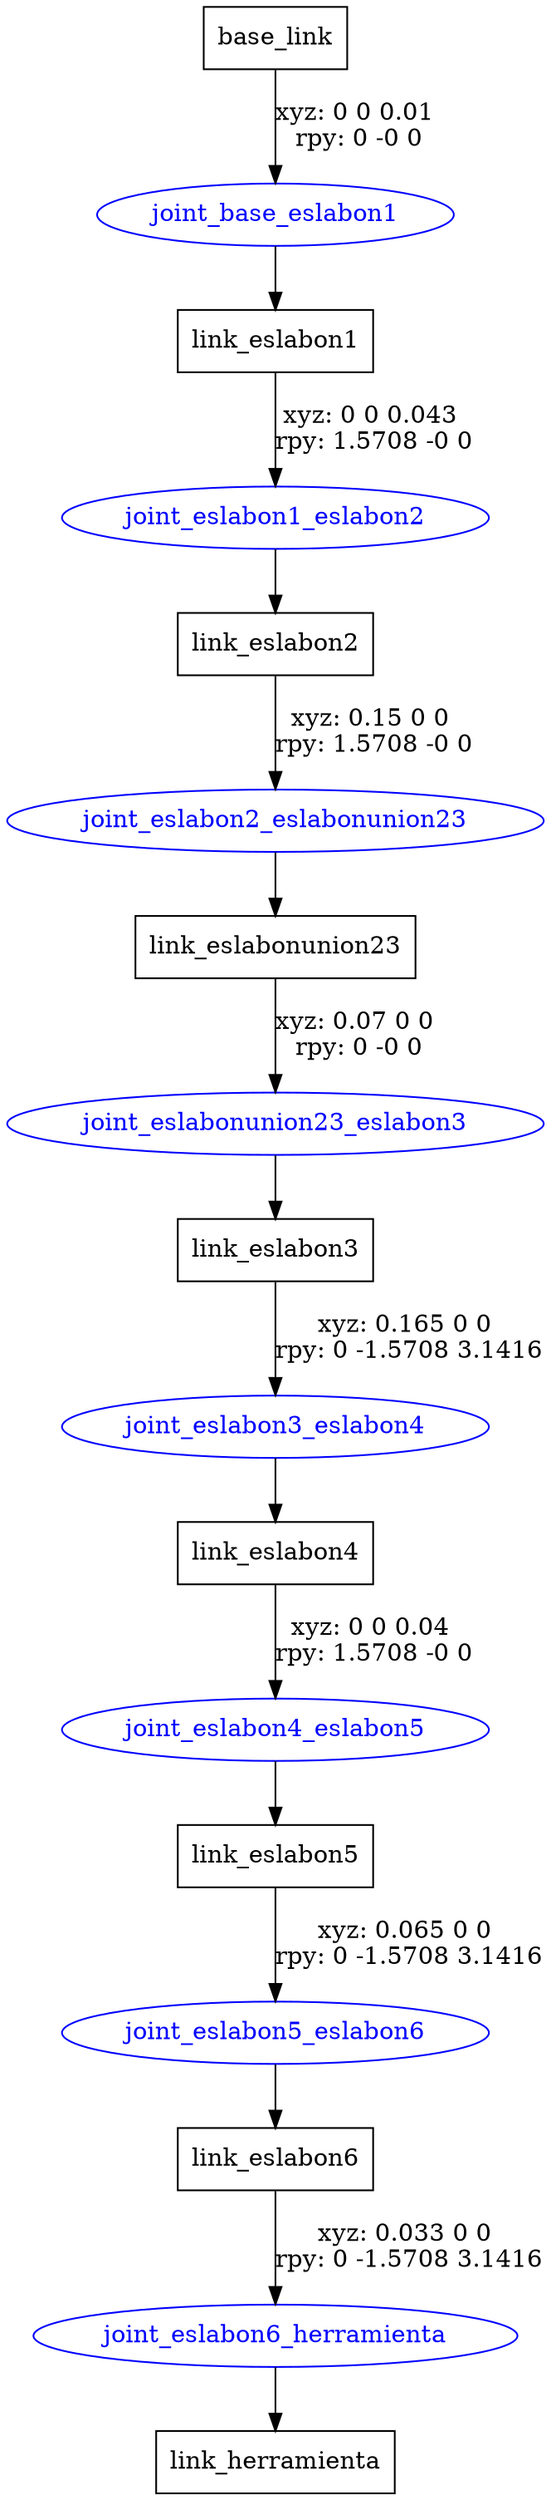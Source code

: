 digraph G {
node [shape=box];
"base_link" [label="base_link"];
"link_eslabon1" [label="link_eslabon1"];
"link_eslabon2" [label="link_eslabon2"];
"link_eslabonunion23" [label="link_eslabonunion23"];
"link_eslabon3" [label="link_eslabon3"];
"link_eslabon4" [label="link_eslabon4"];
"link_eslabon5" [label="link_eslabon5"];
"link_eslabon6" [label="link_eslabon6"];
"link_herramienta" [label="link_herramienta"];
node [shape=ellipse, color=blue, fontcolor=blue];
"base_link" -> "joint_base_eslabon1" [label="xyz: 0 0 0.01 \nrpy: 0 -0 0"]
"joint_base_eslabon1" -> "link_eslabon1"
"link_eslabon1" -> "joint_eslabon1_eslabon2" [label="xyz: 0 0 0.043 \nrpy: 1.5708 -0 0"]
"joint_eslabon1_eslabon2" -> "link_eslabon2"
"link_eslabon2" -> "joint_eslabon2_eslabonunion23" [label="xyz: 0.15 0 0 \nrpy: 1.5708 -0 0"]
"joint_eslabon2_eslabonunion23" -> "link_eslabonunion23"
"link_eslabonunion23" -> "joint_eslabonunion23_eslabon3" [label="xyz: 0.07 0 0 \nrpy: 0 -0 0"]
"joint_eslabonunion23_eslabon3" -> "link_eslabon3"
"link_eslabon3" -> "joint_eslabon3_eslabon4" [label="xyz: 0.165 0 0 \nrpy: 0 -1.5708 3.1416"]
"joint_eslabon3_eslabon4" -> "link_eslabon4"
"link_eslabon4" -> "joint_eslabon4_eslabon5" [label="xyz: 0 0 0.04 \nrpy: 1.5708 -0 0"]
"joint_eslabon4_eslabon5" -> "link_eslabon5"
"link_eslabon5" -> "joint_eslabon5_eslabon6" [label="xyz: 0.065 0 0 \nrpy: 0 -1.5708 3.1416"]
"joint_eslabon5_eslabon6" -> "link_eslabon6"
"link_eslabon6" -> "joint_eslabon6_herramienta" [label="xyz: 0.033 0 0 \nrpy: 0 -1.5708 3.1416"]
"joint_eslabon6_herramienta" -> "link_herramienta"
}
